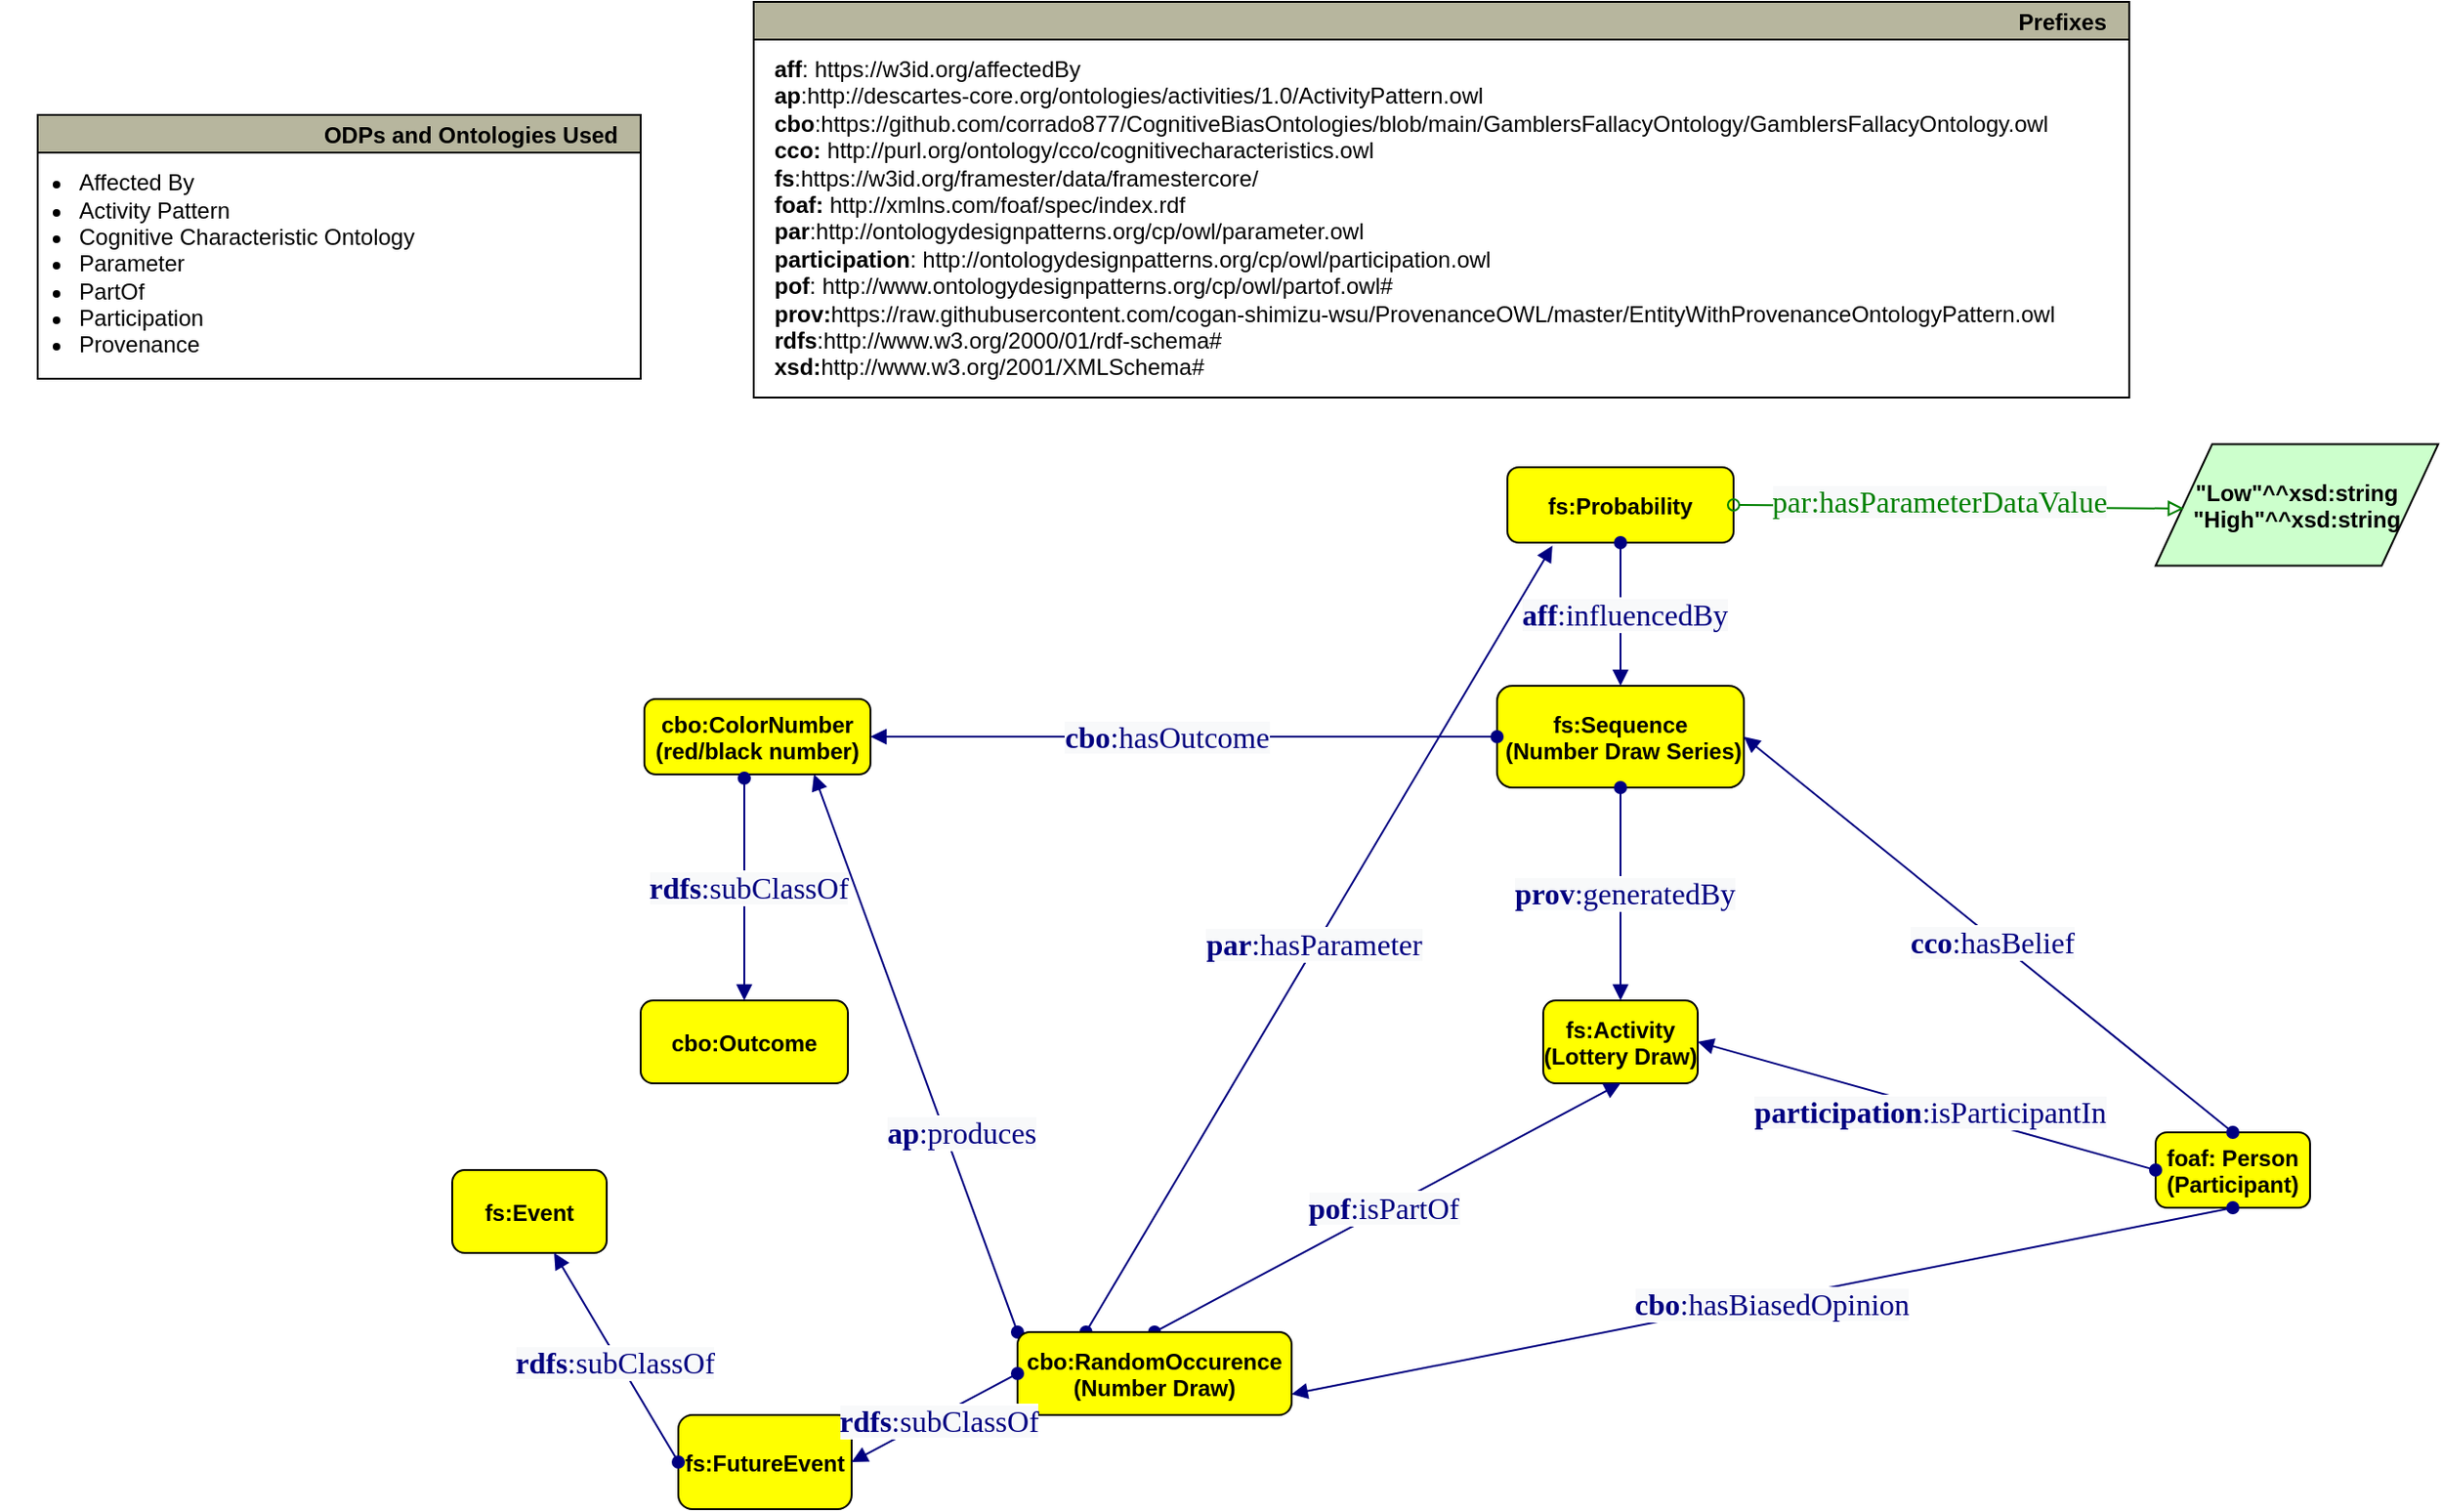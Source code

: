<mxfile version="23.1.6" type="github">
  <diagram id="oU7lBioK2oj68UVmJGeL" name="Page-1">
    <mxGraphModel dx="1875" dy="1738" grid="1" gridSize="10" guides="1" tooltips="1" connect="1" arrows="0" fold="1" page="1" pageScale="1" pageWidth="827" pageHeight="1169" math="0" shadow="0">
      <root>
        <mxCell id="0" />
        <mxCell id="1" parent="0" />
        <mxCell id="X6dG0_ZqyGWDh663tGR5-1" value="foaf: Person&#xa;(Participant)" style="graphMlID=n4;shape=rect;rounded=1;arcsize=30;fillColor=#ffff00;strokeColor=#000000;strokeWidth=1.0;fontStyle=1" parent="1" vertex="1">
          <mxGeometry x="804.01" y="340" width="81.97" height="40" as="geometry" />
        </mxCell>
        <mxCell id="X6dG0_ZqyGWDh663tGR5-2" value="fs:Event" style="graphMlID=n4;shape=rect;rounded=1;arcsize=30;fillColor=#ffff00;strokeColor=#000000;strokeWidth=1.0;fontStyle=1" parent="1" vertex="1">
          <mxGeometry x="-100" y="360" width="81.968" height="44" as="geometry" />
        </mxCell>
        <mxCell id="X6dG0_ZqyGWDh663tGR5-3" value="fs:Sequence&#xa; (Number Draw Series)" style="graphMlID=n4;shape=rect;rounded=1;arcsize=30;fillColor=#ffff00;strokeColor=#000000;strokeWidth=1.0;fontStyle=1" parent="1" vertex="1">
          <mxGeometry x="454.52" y="103" width="131" height="54" as="geometry" />
        </mxCell>
        <mxCell id="X6dG0_ZqyGWDh663tGR5-5" value="fs:FutureEvent" style="graphMlID=n4;shape=rect;rounded=1;arcsize=30;fillColor=#ffff00;strokeColor=#000000;strokeWidth=1.0;fontStyle=1" parent="1" vertex="1">
          <mxGeometry x="20" y="490" width="91.97" height="50" as="geometry" />
        </mxCell>
        <mxCell id="X6dG0_ZqyGWDh663tGR5-6" value="fs:Activity&#xa;(Lottery Draw)" style="graphMlID=n4;shape=rect;rounded=1;arcsize=30;fillColor=#ffff00;strokeColor=#000000;strokeWidth=1.0;fontStyle=1" parent="1" vertex="1">
          <mxGeometry x="479.04" y="270" width="81.968" height="44" as="geometry" />
        </mxCell>
        <mxCell id="SumdyEbCF_zN64hNGDhB-3" value="fs:Probability" style="graphMlID=n4;shape=rect;rounded=1;arcsize=30;fillColor=#ffff00;strokeColor=#000000;strokeWidth=1.0;fontStyle=1" parent="1" vertex="1">
          <mxGeometry x="460.02" y="-13" width="120" height="40" as="geometry" />
        </mxCell>
        <mxCell id="TsAKVSYgy9pjKIJBanpu-3" value="&quot;Low&quot;^^xsd:string&#xa;&quot;High&quot;^^xsd:string" style="graphMlID=n6;shape=parallelogram;fillColor=#ccffcc;strokeColor=#000000;strokeWidth=1.0;fontStyle=1" parent="1" vertex="1">
          <mxGeometry x="804.01" y="-25.25" width="150" height="64.5" as="geometry" />
        </mxCell>
        <mxCell id="DcR2EK71TW1_98MgDz5n-1" value="Prefixes" style="graphMlID=n0;shape=swimlane;startSize=20;fillColor=#b7b69e;strokeColor=#000000;strokeWidth=1.0;align=right;spacingRight=10;fontStyle=1" parent="1" vertex="1">
          <mxGeometry x="60" y="-260" width="730" height="210" as="geometry">
            <mxRectangle x="-550" y="110" width="100" height="30" as="alternateBounds" />
          </mxGeometry>
        </mxCell>
        <UserObject label="&lt;b style=&quot;border-color: var(--border-color);&quot;&gt;aff&lt;/b&gt;:&amp;nbsp;https://w3id.org/affectedBy&lt;br&gt;&lt;b&gt;ap&lt;/b&gt;:http://descartes-core.org/ontologies/activities/1.0/ActivityPattern.owl&amp;nbsp;&lt;br&gt;&lt;b&gt;cbo&lt;/b&gt;:https://github.com/corrado877/CognitiveBiasOntologies/blob/main/GamblersFallacyOntology/GamblersFallacyOntology.owl&lt;br&gt;&lt;b&gt;cco:&amp;nbsp;&lt;/b&gt;http://purl.org/ontology/cco/cognitivecharacteristics.owl&lt;br&gt;&lt;b&gt;fs&lt;/b&gt;:https://w3id.org/framester/data/framestercore/&lt;br&gt;&lt;b style=&quot;border-color: var(--border-color);&quot;&gt;foaf:&amp;nbsp;&lt;/b&gt;&lt;span style=&quot;border-color: var(--border-color); background-color: initial;&quot;&gt;http://xmlns.com/foaf/spec/index.rdf&lt;br&gt;&lt;b&gt;par&lt;/b&gt;:http://ontologydesignpatterns.org/cp/owl/parameter.owl&lt;br&gt;&lt;b&gt;participation&lt;/b&gt;:&amp;nbsp;http://ontologydesignpatterns.org/cp/owl/participation.owl&lt;br&gt;&lt;/span&gt;&lt;b style=&quot;border-color: var(--border-color);&quot;&gt;pof&lt;/b&gt;:&amp;nbsp;&lt;span style=&quot;border-color: var(--border-color); background-color: initial;&quot;&gt;http://www.ontologydesignpatterns.org/cp/owl/partof.owl#&lt;br&gt;&lt;/span&gt;&lt;b&gt;prov:&lt;/b&gt;https://raw.githubusercontent.com/cogan-shimizu-wsu/ProvenanceOWL/master/EntityWithProvenanceOntologyPattern.owl&lt;br&gt;&lt;b&gt;rdfs&lt;/b&gt;:http://www.w3.org/2000/01/rdf-schema#&lt;br&gt;&lt;b style=&quot;border-color: var(--border-color);&quot;&gt;xsd:&lt;/b&gt;&lt;span style=&quot;border-color: var(--border-color); background-color: initial;&quot;&gt;http://www.w3.org/2001/XMLSchema#&lt;/span&gt;" link="http://www.w3.org/2000/01/rdf-schema#" id="j3H0xUcFlWFZ-JWSaFpQ-1">
          <mxCell style="text;whiteSpace=wrap;html=1;" parent="DcR2EK71TW1_98MgDz5n-1" vertex="1">
            <mxGeometry x="9" y="22" width="690" height="180" as="geometry" />
          </mxCell>
        </UserObject>
        <mxCell id="I9f-uaQK-Aq1dQhWgUXI-5" value="ODPs and Ontologies Used" style="graphMlID=n0;shape=swimlane;startSize=20;fillColor=#b7b69e;strokeColor=#000000;strokeWidth=1.0;align=right;spacingRight=10;fontStyle=1" parent="1" vertex="1">
          <mxGeometry x="-320" y="-200" width="320" height="140" as="geometry" />
        </mxCell>
        <mxCell id="I9f-uaQK-Aq1dQhWgUXI-9" value="&lt;ul&gt;&lt;li&gt;Affected By&lt;/li&gt;&lt;li&gt;Activity Pattern&lt;/li&gt;&lt;li style=&quot;border-color: var(--border-color);&quot;&gt;Cognitive Characteristic Ontology&lt;/li&gt;&lt;li&gt;Parameter&lt;/li&gt;&lt;li&gt;PartOf&lt;/li&gt;&lt;li&gt;Participation&lt;/li&gt;&lt;li&gt;Provenance&lt;/li&gt;&lt;/ul&gt;" style="text;html=1;strokeColor=none;fillColor=none;align=left;verticalAlign=middle;whiteSpace=wrap;rounded=0;" parent="I9f-uaQK-Aq1dQhWgUXI-5" vertex="1">
          <mxGeometry x="-20" y="8" width="270" height="142" as="geometry" />
        </mxCell>
        <mxCell id="9v7G8ajr_uuF-SMIUNUw-22" value="cbo:Outcome" style="graphMlID=n4;shape=rect;rounded=1;arcsize=30;fillColor=#ffff00;strokeColor=#000000;strokeWidth=1.0;fontStyle=1" parent="1" vertex="1">
          <mxGeometry x="-1.11e-15" y="270" width="110" height="44" as="geometry" />
        </mxCell>
        <mxCell id="U0OhxdXSo77pCnsjrtBy-1" value="" style="graphMlID=e0;rounded=0;endArrow=block;strokeColor=#000080;strokeWidth=1.0;startArrow=oval;startFill=1;endFill=1;exitX=0;exitY=0.5;exitDx=0;exitDy=0;entryX=1;entryY=0.5;entryDx=0;entryDy=0;" parent="1" source="X6dG0_ZqyGWDh663tGR5-1" target="X6dG0_ZqyGWDh663tGR5-6" edge="1">
          <mxGeometry relative="1" as="geometry">
            <mxPoint x="270" y="210.082" as="sourcePoint" />
            <mxPoint x="421" y="210" as="targetPoint" />
          </mxGeometry>
        </mxCell>
        <mxCell id="U0OhxdXSo77pCnsjrtBy-2" value="&lt;span style=&quot;color: rgb(0 , 0 , 128) ; font-family: &amp;quot;dialog&amp;quot; ; font-size: 16px ; background-color: rgb(248 , 249 , 250)&quot;&gt;&lt;b&gt;participation&lt;/b&gt;:isParticipantIn&lt;/span&gt;" style="text;html=1;align=center;verticalAlign=middle;resizable=0;points=[];labelBackgroundColor=#ffffff;" parent="U0OhxdXSo77pCnsjrtBy-1" vertex="1" connectable="0">
          <mxGeometry x="-0.017" y="2" relative="1" as="geometry">
            <mxPoint as="offset" />
          </mxGeometry>
        </mxCell>
        <mxCell id="U0OhxdXSo77pCnsjrtBy-3" value="" style="graphMlID=e0;rounded=0;endArrow=block;strokeColor=#000080;strokeWidth=1.0;startArrow=oval;startFill=1;endFill=1;exitX=0.5;exitY=0;exitDx=0;exitDy=0;entryX=1;entryY=0.5;entryDx=0;entryDy=0;" parent="1" source="X6dG0_ZqyGWDh663tGR5-1" target="X6dG0_ZqyGWDh663tGR5-3" edge="1">
          <mxGeometry relative="1" as="geometry">
            <mxPoint x="690" y="150.082" as="sourcePoint" />
            <mxPoint x="841" y="150" as="targetPoint" />
          </mxGeometry>
        </mxCell>
        <mxCell id="U0OhxdXSo77pCnsjrtBy-4" value="&lt;span style=&quot;color: rgb(0 , 0 , 128) ; font-family: &amp;quot;dialog&amp;quot; ; font-size: 16px ; background-color: rgb(248 , 249 , 250)&quot;&gt;&lt;b&gt;cco&lt;/b&gt;:hasBelief&lt;/span&gt;" style="text;html=1;align=center;verticalAlign=middle;resizable=0;points=[];labelBackgroundColor=#ffffff;" parent="U0OhxdXSo77pCnsjrtBy-3" vertex="1" connectable="0">
          <mxGeometry x="-0.017" y="2" relative="1" as="geometry">
            <mxPoint as="offset" />
          </mxGeometry>
        </mxCell>
        <mxCell id="U0OhxdXSo77pCnsjrtBy-5" value="" style="graphMlID=e0;rounded=0;endArrow=block;strokeColor=#000080;strokeWidth=1.0;startArrow=oval;startFill=1;endFill=1;exitX=0.5;exitY=1;exitDx=0;exitDy=0;entryX=1;entryY=0.75;entryDx=0;entryDy=0;" parent="1" source="X6dG0_ZqyGWDh663tGR5-1" target="rwo6sAAVRPEedmvHrdig-1" edge="1">
          <mxGeometry relative="1" as="geometry">
            <mxPoint x="520" y="430.082" as="sourcePoint" />
            <mxPoint x="480" y="410" as="targetPoint" />
          </mxGeometry>
        </mxCell>
        <mxCell id="U0OhxdXSo77pCnsjrtBy-6" value="&lt;span style=&quot;color: rgb(0 , 0 , 128) ; font-family: &amp;quot;dialog&amp;quot; ; font-size: 16px ; background-color: rgb(248 , 249 , 250)&quot;&gt;&lt;b&gt;cbo&lt;/b&gt;:hasBiasedOpinion&lt;/span&gt;" style="text;html=1;align=center;verticalAlign=middle;resizable=0;points=[];labelBackgroundColor=#ffffff;" parent="U0OhxdXSo77pCnsjrtBy-5" vertex="1" connectable="0">
          <mxGeometry x="-0.017" y="2" relative="1" as="geometry">
            <mxPoint as="offset" />
          </mxGeometry>
        </mxCell>
        <mxCell id="U0OhxdXSo77pCnsjrtBy-7" value="" style="graphMlID=e0;rounded=0;endArrow=block;strokeColor=#000080;strokeWidth=1.0;startArrow=oval;startFill=1;endFill=1;exitX=0.5;exitY=0;exitDx=0;exitDy=0;entryX=0.5;entryY=1;entryDx=0;entryDy=0;" parent="1" source="rwo6sAAVRPEedmvHrdig-1" target="X6dG0_ZqyGWDh663tGR5-6" edge="1">
          <mxGeometry relative="1" as="geometry">
            <mxPoint x="270" y="220.082" as="sourcePoint" />
            <mxPoint x="421" y="220" as="targetPoint" />
          </mxGeometry>
        </mxCell>
        <mxCell id="U0OhxdXSo77pCnsjrtBy-8" value="&lt;span style=&quot;color: rgb(0 , 0 , 128) ; font-family: &amp;quot;dialog&amp;quot; ; font-size: 16px ; background-color: rgb(248 , 249 , 250)&quot;&gt;&lt;b&gt;pof&lt;/b&gt;:isPartOf&lt;/span&gt;" style="text;html=1;align=center;verticalAlign=middle;resizable=0;points=[];labelBackgroundColor=#ffffff;" parent="U0OhxdXSo77pCnsjrtBy-7" vertex="1" connectable="0">
          <mxGeometry x="-0.017" y="2" relative="1" as="geometry">
            <mxPoint as="offset" />
          </mxGeometry>
        </mxCell>
        <mxCell id="U0OhxdXSo77pCnsjrtBy-11" value="" style="graphMlID=e0;rounded=0;endArrow=block;strokeColor=#000080;strokeWidth=1.0;startArrow=oval;startFill=1;endFill=1;entryX=0.5;entryY=0;entryDx=0;entryDy=0;" parent="1" source="X6dG0_ZqyGWDh663tGR5-3" target="X6dG0_ZqyGWDh663tGR5-6" edge="1">
          <mxGeometry relative="1" as="geometry">
            <mxPoint x="60" y="110.082" as="sourcePoint" />
            <mxPoint x="211" y="110" as="targetPoint" />
          </mxGeometry>
        </mxCell>
        <mxCell id="U0OhxdXSo77pCnsjrtBy-12" value="&lt;span style=&quot;color: rgb(0 , 0 , 128) ; font-family: &amp;quot;dialog&amp;quot; ; font-size: 16px ; background-color: rgb(248 , 249 , 250)&quot;&gt;&lt;b&gt;prov&lt;/b&gt;:generatedBy&lt;/span&gt;" style="text;html=1;align=center;verticalAlign=middle;resizable=0;points=[];labelBackgroundColor=#ffffff;" parent="U0OhxdXSo77pCnsjrtBy-11" vertex="1" connectable="0">
          <mxGeometry x="-0.017" y="2" relative="1" as="geometry">
            <mxPoint as="offset" />
          </mxGeometry>
        </mxCell>
        <mxCell id="U0OhxdXSo77pCnsjrtBy-15" value="" style="graphMlID=e0;rounded=0;endArrow=block;strokeColor=#000080;strokeWidth=1.0;startArrow=oval;startFill=1;endFill=1;exitX=0;exitY=0.5;exitDx=0;exitDy=0;" parent="1" source="X6dG0_ZqyGWDh663tGR5-5" target="X6dG0_ZqyGWDh663tGR5-2" edge="1">
          <mxGeometry relative="1" as="geometry">
            <mxPoint x="30" y="170.082" as="sourcePoint" />
            <mxPoint x="181" y="170" as="targetPoint" />
          </mxGeometry>
        </mxCell>
        <mxCell id="U0OhxdXSo77pCnsjrtBy-16" value="&lt;span style=&quot;color: rgb(0 , 0 , 128) ; font-family: &amp;quot;dialog&amp;quot; ; font-size: 16px ; background-color: rgb(248 , 249 , 250)&quot;&gt;&lt;b&gt;rdfs&lt;/b&gt;:subClassOf&lt;/span&gt;" style="text;html=1;align=center;verticalAlign=middle;resizable=0;points=[];labelBackgroundColor=#ffffff;" parent="U0OhxdXSo77pCnsjrtBy-15" vertex="1" connectable="0">
          <mxGeometry x="-0.017" y="2" relative="1" as="geometry">
            <mxPoint as="offset" />
          </mxGeometry>
        </mxCell>
        <mxCell id="U0OhxdXSo77pCnsjrtBy-17" value="" style="graphMlID=e0;rounded=0;endArrow=block;strokeColor=#000080;strokeWidth=1.0;startArrow=oval;startFill=1;endFill=1;exitX=0;exitY=0;exitDx=0;exitDy=0;entryX=0.75;entryY=1;entryDx=0;entryDy=0;" parent="1" source="rwo6sAAVRPEedmvHrdig-1" target="rwo6sAAVRPEedmvHrdig-6" edge="1">
          <mxGeometry relative="1" as="geometry">
            <mxPoint x="270" y="220.082" as="sourcePoint" />
            <mxPoint x="421" y="220" as="targetPoint" />
          </mxGeometry>
        </mxCell>
        <mxCell id="U0OhxdXSo77pCnsjrtBy-18" value="&lt;span style=&quot;color: rgb(0 , 0 , 128) ; font-family: &amp;quot;dialog&amp;quot; ; font-size: 16px ; background-color: rgb(248 , 249 , 250)&quot;&gt;&lt;b&gt;ap&lt;/b&gt;:produces&lt;/span&gt;" style="text;html=1;align=center;verticalAlign=middle;resizable=0;points=[];labelBackgroundColor=#ffffff;" parent="U0OhxdXSo77pCnsjrtBy-17" vertex="1" connectable="0">
          <mxGeometry x="-0.017" y="2" relative="1" as="geometry">
            <mxPoint x="25" y="39" as="offset" />
          </mxGeometry>
        </mxCell>
        <mxCell id="U0OhxdXSo77pCnsjrtBy-20" value="" style="graphMlID=e0;rounded=0;endArrow=block;strokeColor=#000080;strokeWidth=1.0;startArrow=oval;startFill=1;endFill=1;entryX=1;entryY=0.5;entryDx=0;entryDy=0;exitX=0;exitY=0.5;exitDx=0;exitDy=0;" parent="1" source="X6dG0_ZqyGWDh663tGR5-3" target="rwo6sAAVRPEedmvHrdig-6" edge="1">
          <mxGeometry relative="1" as="geometry">
            <mxPoint x="360" y="160" as="sourcePoint" />
            <mxPoint x="421" y="220" as="targetPoint" />
          </mxGeometry>
        </mxCell>
        <mxCell id="U0OhxdXSo77pCnsjrtBy-21" value="&lt;span style=&quot;color: rgb(0 , 0 , 128) ; font-family: &amp;quot;dialog&amp;quot; ; font-size: 16px ; background-color: rgb(248 , 249 , 250)&quot;&gt;&lt;b&gt;cbo&lt;/b&gt;:hasOutcome&lt;/span&gt;" style="text;html=1;align=center;verticalAlign=middle;resizable=0;points=[];labelBackgroundColor=#ffffff;" parent="U0OhxdXSo77pCnsjrtBy-20" vertex="1" connectable="0">
          <mxGeometry x="-0.017" y="2" relative="1" as="geometry">
            <mxPoint x="-12" y="-2" as="offset" />
          </mxGeometry>
        </mxCell>
        <mxCell id="U0OhxdXSo77pCnsjrtBy-22" value="" style="graphMlID=e0;rounded=0;endArrow=block;strokeColor=#000080;strokeWidth=1.0;startArrow=oval;startFill=1;endFill=1;exitX=0.25;exitY=0;exitDx=0;exitDy=0;entryX=0.199;entryY=1.04;entryDx=0;entryDy=0;entryPerimeter=0;" parent="1" source="rwo6sAAVRPEedmvHrdig-1" target="SumdyEbCF_zN64hNGDhB-3" edge="1">
          <mxGeometry relative="1" as="geometry">
            <mxPoint x="270" y="220.082" as="sourcePoint" />
            <mxPoint x="421" y="220" as="targetPoint" />
          </mxGeometry>
        </mxCell>
        <mxCell id="U0OhxdXSo77pCnsjrtBy-23" value="&lt;span style=&quot;color: rgb(0 , 0 , 128) ; font-family: &amp;quot;dialog&amp;quot; ; font-size: 16px ; background-color: rgb(248 , 249 , 250)&quot;&gt;&lt;b&gt;par&lt;/b&gt;:hasParameter&lt;/span&gt;" style="text;html=1;align=center;verticalAlign=middle;resizable=0;points=[];labelBackgroundColor=#ffffff;" parent="U0OhxdXSo77pCnsjrtBy-22" vertex="1" connectable="0">
          <mxGeometry x="-0.017" y="2" relative="1" as="geometry">
            <mxPoint as="offset" />
          </mxGeometry>
        </mxCell>
        <mxCell id="U0OhxdXSo77pCnsjrtBy-27" value="" style="graphMlID=e2;rounded=0;endArrow=block;strokeColor=#008000;strokeWidth=1.0;startArrow=oval;startFill=0;endFill=0;entryX=0.1;entryY=0.53;entryDx=0;entryDy=0;entryPerimeter=0;exitX=1;exitY=0.5;exitDx=0;exitDy=0;" parent="1" source="SumdyEbCF_zN64hNGDhB-3" target="TsAKVSYgy9pjKIJBanpu-3" edge="1">
          <mxGeometry relative="1" as="geometry">
            <mxPoint x="210" y="220" as="sourcePoint" />
            <mxPoint x="486.811" y="220.18" as="targetPoint" />
          </mxGeometry>
        </mxCell>
        <mxCell id="U0OhxdXSo77pCnsjrtBy-28" value="&lt;span style=&quot;color: rgb(0 , 128 , 0) ; font-family: &amp;quot;dialog&amp;quot; ; font-size: 16px ; background-color: rgb(248 , 249 , 250)&quot;&gt;par:hasParameterDataValue&lt;/span&gt;" style="text;html=1;align=center;verticalAlign=middle;resizable=0;points=[];labelBackgroundColor=#ffffff;" parent="U0OhxdXSo77pCnsjrtBy-27" vertex="1" connectable="0">
          <mxGeometry x="-0.09" y="3" relative="1" as="geometry">
            <mxPoint as="offset" />
          </mxGeometry>
        </mxCell>
        <mxCell id="U0OhxdXSo77pCnsjrtBy-29" value="" style="graphMlID=e0;rounded=0;endArrow=block;strokeColor=#000080;strokeWidth=1.0;startArrow=oval;startFill=1;endFill=1;exitX=0.5;exitY=1;exitDx=0;exitDy=0;" parent="1" source="SumdyEbCF_zN64hNGDhB-3" target="X6dG0_ZqyGWDh663tGR5-3" edge="1">
          <mxGeometry relative="1" as="geometry">
            <mxPoint x="270" y="220.082" as="sourcePoint" />
            <mxPoint x="421" y="220" as="targetPoint" />
          </mxGeometry>
        </mxCell>
        <mxCell id="U0OhxdXSo77pCnsjrtBy-30" value="&lt;span style=&quot;color: rgb(0 , 0 , 128) ; font-family: &amp;quot;dialog&amp;quot; ; font-size: 16px ; background-color: rgb(248 , 249 , 250)&quot;&gt;&lt;b&gt;aff&lt;/b&gt;:influencedBy&lt;/span&gt;" style="text;html=1;align=center;verticalAlign=middle;resizable=0;points=[];labelBackgroundColor=#ffffff;" parent="U0OhxdXSo77pCnsjrtBy-29" vertex="1" connectable="0">
          <mxGeometry x="-0.017" y="2" relative="1" as="geometry">
            <mxPoint as="offset" />
          </mxGeometry>
        </mxCell>
        <mxCell id="rwo6sAAVRPEedmvHrdig-1" value="cbo:RandomOccurence&#xa;(Number Draw)" style="graphMlID=n4;shape=rect;rounded=1;arcsize=30;fillColor=#ffff00;strokeColor=#000000;strokeWidth=1.0;fontStyle=1" parent="1" vertex="1">
          <mxGeometry x="200" y="446" width="145.48" height="44" as="geometry" />
        </mxCell>
        <mxCell id="rwo6sAAVRPEedmvHrdig-4" value="" style="graphMlID=e0;rounded=0;endArrow=block;strokeColor=#000080;strokeWidth=1.0;startArrow=oval;startFill=1;endFill=1;exitX=0;exitY=0.5;exitDx=0;exitDy=0;entryX=1;entryY=0.5;entryDx=0;entryDy=0;" parent="1" source="rwo6sAAVRPEedmvHrdig-1" target="X6dG0_ZqyGWDh663tGR5-5" edge="1">
          <mxGeometry relative="1" as="geometry">
            <mxPoint x="320" y="330.082" as="sourcePoint" />
            <mxPoint x="471" y="330" as="targetPoint" />
          </mxGeometry>
        </mxCell>
        <mxCell id="rwo6sAAVRPEedmvHrdig-5" value="&lt;span style=&quot;color: rgb(0 , 0 , 128) ; font-family: &amp;quot;dialog&amp;quot; ; font-size: 16px ; background-color: rgb(248 , 249 , 250)&quot;&gt;&lt;b&gt;rdfs&lt;/b&gt;:subClassOf&lt;/span&gt;" style="text;html=1;align=center;verticalAlign=middle;resizable=0;points=[];labelBackgroundColor=#ffffff;" parent="rwo6sAAVRPEedmvHrdig-4" vertex="1" connectable="0">
          <mxGeometry x="-0.017" y="2" relative="1" as="geometry">
            <mxPoint as="offset" />
          </mxGeometry>
        </mxCell>
        <mxCell id="rwo6sAAVRPEedmvHrdig-6" value="cbo:ColorNumber&#xa;(red/black number)" style="graphMlID=n4;shape=rect;rounded=1;arcsize=30;fillColor=#ffff00;strokeColor=#000000;strokeWidth=1.0;fontStyle=1" parent="1" vertex="1">
          <mxGeometry x="1.97" y="110" width="120" height="40" as="geometry" />
        </mxCell>
        <mxCell id="rwo6sAAVRPEedmvHrdig-10" value="" style="graphMlID=e0;rounded=0;endArrow=block;strokeColor=#000080;strokeWidth=1.0;startArrow=oval;startFill=1;endFill=1;exitX=0.442;exitY=1.05;exitDx=0;exitDy=0;entryX=0.5;entryY=0;entryDx=0;entryDy=0;exitPerimeter=0;" parent="1" source="rwo6sAAVRPEedmvHrdig-6" target="9v7G8ajr_uuF-SMIUNUw-22" edge="1">
          <mxGeometry relative="1" as="geometry">
            <mxPoint x="320" y="330.082" as="sourcePoint" />
            <mxPoint x="471" y="330" as="targetPoint" />
          </mxGeometry>
        </mxCell>
        <mxCell id="rwo6sAAVRPEedmvHrdig-11" value="&lt;span style=&quot;color: rgb(0 , 0 , 128) ; font-family: &amp;quot;dialog&amp;quot; ; font-size: 16px ; background-color: rgb(248 , 249 , 250)&quot;&gt;&lt;b&gt;rdfs&lt;/b&gt;:subClassOf&lt;/span&gt;" style="text;html=1;align=center;verticalAlign=middle;resizable=0;points=[];labelBackgroundColor=#ffffff;" parent="rwo6sAAVRPEedmvHrdig-10" vertex="1" connectable="0">
          <mxGeometry x="-0.017" y="2" relative="1" as="geometry">
            <mxPoint as="offset" />
          </mxGeometry>
        </mxCell>
      </root>
    </mxGraphModel>
  </diagram>
</mxfile>
